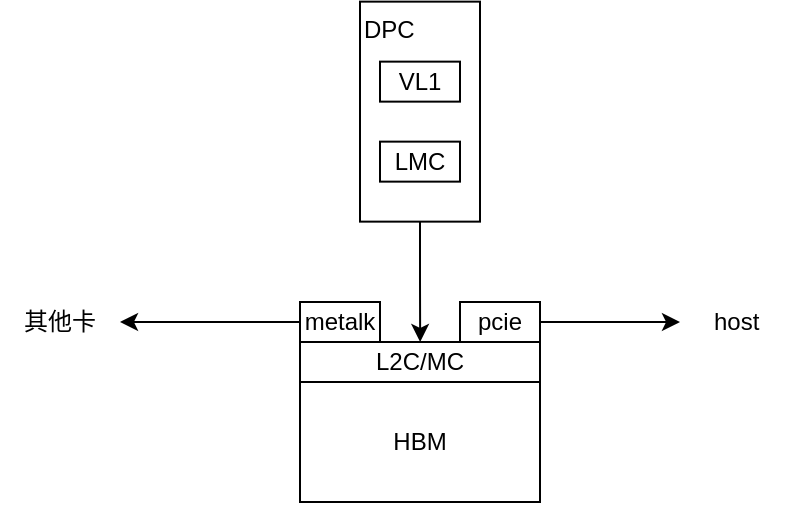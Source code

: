 <mxfile version="26.1.3">
  <diagram name="第 1 页" id="3flw9bigWSzukT4XUGwq">
    <mxGraphModel dx="574" dy="317" grid="1" gridSize="10" guides="1" tooltips="1" connect="1" arrows="1" fold="1" page="1" pageScale="1" pageWidth="827" pageHeight="1169" math="0" shadow="0">
      <root>
        <mxCell id="0" />
        <mxCell id="1" parent="0" />
        <mxCell id="uSMxLFT3A-jq-rbkXxce-1" value="HBM" style="rounded=0;whiteSpace=wrap;html=1;" vertex="1" parent="1">
          <mxGeometry x="350" y="530" width="120" height="60" as="geometry" />
        </mxCell>
        <mxCell id="uSMxLFT3A-jq-rbkXxce-2" value="L2C/MC" style="rounded=0;whiteSpace=wrap;html=1;" vertex="1" parent="1">
          <mxGeometry x="350" y="510" width="120" height="20" as="geometry" />
        </mxCell>
        <mxCell id="uSMxLFT3A-jq-rbkXxce-5" style="edgeStyle=orthogonalEdgeStyle;rounded=0;orthogonalLoop=1;jettySize=auto;html=1;exitX=0;exitY=0.5;exitDx=0;exitDy=0;" edge="1" parent="1" source="uSMxLFT3A-jq-rbkXxce-3" target="uSMxLFT3A-jq-rbkXxce-6">
          <mxGeometry relative="1" as="geometry">
            <mxPoint x="300" y="499.857" as="targetPoint" />
          </mxGeometry>
        </mxCell>
        <mxCell id="uSMxLFT3A-jq-rbkXxce-3" value="metalk" style="rounded=0;whiteSpace=wrap;html=1;" vertex="1" parent="1">
          <mxGeometry x="350" y="490" width="40" height="20" as="geometry" />
        </mxCell>
        <mxCell id="uSMxLFT3A-jq-rbkXxce-7" style="edgeStyle=orthogonalEdgeStyle;rounded=0;orthogonalLoop=1;jettySize=auto;html=1;exitX=1;exitY=0.5;exitDx=0;exitDy=0;" edge="1" parent="1" source="uSMxLFT3A-jq-rbkXxce-4" target="uSMxLFT3A-jq-rbkXxce-8">
          <mxGeometry relative="1" as="geometry">
            <mxPoint x="530" y="499.857" as="targetPoint" />
          </mxGeometry>
        </mxCell>
        <mxCell id="uSMxLFT3A-jq-rbkXxce-4" value="pcie" style="rounded=0;whiteSpace=wrap;html=1;" vertex="1" parent="1">
          <mxGeometry x="430" y="490" width="40" height="20" as="geometry" />
        </mxCell>
        <mxCell id="uSMxLFT3A-jq-rbkXxce-6" value="其他卡" style="text;html=1;align=center;verticalAlign=middle;whiteSpace=wrap;rounded=0;" vertex="1" parent="1">
          <mxGeometry x="200" y="484.997" width="60" height="30" as="geometry" />
        </mxCell>
        <mxCell id="uSMxLFT3A-jq-rbkXxce-8" value="host&amp;nbsp;" style="text;html=1;align=center;verticalAlign=middle;whiteSpace=wrap;rounded=0;" vertex="1" parent="1">
          <mxGeometry x="540" y="484.997" width="60" height="30" as="geometry" />
        </mxCell>
        <mxCell id="uSMxLFT3A-jq-rbkXxce-12" value="" style="group" vertex="1" connectable="0" parent="1">
          <mxGeometry x="380" y="339.82" width="60" height="110" as="geometry" />
        </mxCell>
        <mxCell id="uSMxLFT3A-jq-rbkXxce-11" value="DPC" style="rounded=0;whiteSpace=wrap;html=1;verticalAlign=top;align=left;movable=1;resizable=1;rotatable=1;deletable=1;editable=1;locked=0;connectable=1;" vertex="1" parent="uSMxLFT3A-jq-rbkXxce-12">
          <mxGeometry width="60" height="110" as="geometry" />
        </mxCell>
        <mxCell id="uSMxLFT3A-jq-rbkXxce-9" value="LMC" style="rounded=0;whiteSpace=wrap;html=1;movable=1;resizable=1;rotatable=1;deletable=1;editable=1;locked=0;connectable=1;" vertex="1" parent="uSMxLFT3A-jq-rbkXxce-12">
          <mxGeometry x="10" y="70" width="40" height="20" as="geometry" />
        </mxCell>
        <mxCell id="uSMxLFT3A-jq-rbkXxce-10" value="VL1" style="rounded=0;whiteSpace=wrap;html=1;movable=1;resizable=1;rotatable=1;deletable=1;editable=1;locked=0;connectable=1;" vertex="1" parent="uSMxLFT3A-jq-rbkXxce-12">
          <mxGeometry x="10" y="30" width="40" height="20" as="geometry" />
        </mxCell>
        <mxCell id="uSMxLFT3A-jq-rbkXxce-13" style="edgeStyle=orthogonalEdgeStyle;rounded=0;orthogonalLoop=1;jettySize=auto;html=1;entryX=0.534;entryY=0.009;entryDx=0;entryDy=0;entryPerimeter=0;" edge="1" parent="1" source="uSMxLFT3A-jq-rbkXxce-11">
          <mxGeometry relative="1" as="geometry">
            <mxPoint x="410.08" y="510.0" as="targetPoint" />
          </mxGeometry>
        </mxCell>
      </root>
    </mxGraphModel>
  </diagram>
</mxfile>
